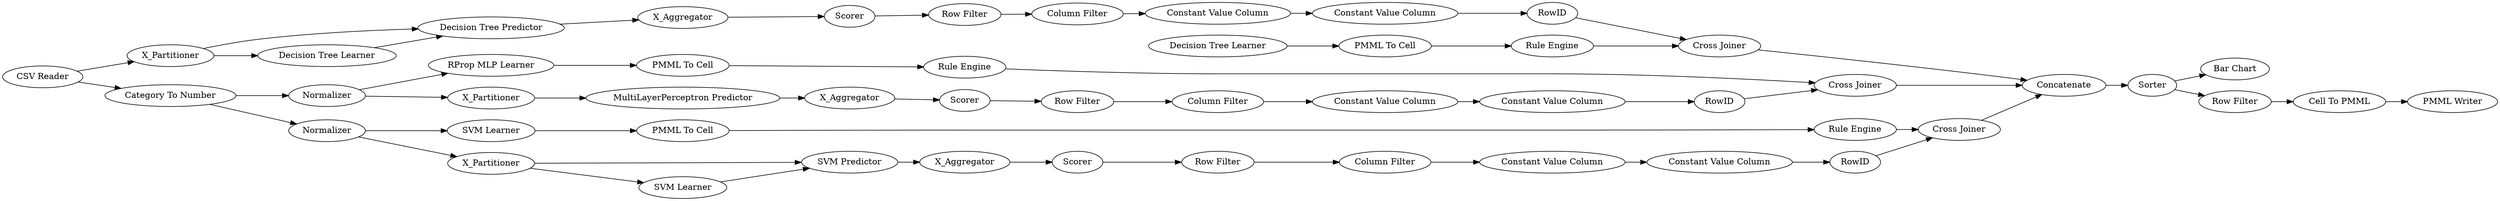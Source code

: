digraph {
	"-8202257977654118645_60" [label=Concatenate]
	"-5826086662783349289_294" [label="Column Filter"]
	"5090418192048614108_34" [label="Rule Engine"]
	"8167872539762997314_35" [label="Rule Engine"]
	"-8202257977654118645_59" [label="Bar Chart"]
	"-8202257977654118645_53" [label="Row Filter"]
	"-659641640116298301_2" [label=X_Partitioner]
	"-5004450019351032163_294" [label="Column Filter"]
	"-8202257977654118645_54" [label="Cell To PMML"]
	"-5826086662783349289_292" [label="Constant Value Column"]
	"-8202257977654118645_52" [label=Sorter]
	"-5004450019351032163_293" [label=RowID]
	"-8202257977654118645_61" [label="PMML Writer"]
	"-2787735565790721337_32" [label="SVM Predictor"]
	"-5826086662783349289_293" [label=RowID]
	"5090418192048614108_22" [label="PMML To Cell"]
	"-1235306666503637353_7" [label=X_Aggregator]
	"-5004450019351032163_290" [label="Constant Value Column"]
	"-659641640116298301_38" [label="Cross Joiner"]
	"5090418192048614108_35" [label="RProp MLP Learner"]
	"-567108429342311258_34" [label="Rule Engine"]
	"-2787735565790721337_40" [label=Normalizer]
	"-4960815452112421886_9" [label="Row Filter"]
	"-1235306666503637353_32" [label="MultiLayerPerceptron Predictor"]
	"-567108429342311258_33" [label="Decision Tree Learner"]
	"-4960815452112421886_292" [label="Constant Value Column"]
	"-4960815452112421886_293" [label=RowID]
	"-1235306666503637353_38" [label="Cross Joiner"]
	"8167872539762997314_34" [label="PMML To Cell"]
	"-1235306666503637353_40" [label=Scorer]
	"-2787735565790721337_7" [label=X_Aggregator]
	"-5004450019351032163_9" [label="Row Filter"]
	"-2787735565790721337_39" [label="Cross Joiner"]
	"-8202257977654118645_62" [label="CSV Reader"]
	"-2787735565790721337_2" [label=X_Partitioner]
	"-1235306666503637353_39" [label=Normalizer]
	"-1235306666503637353_2" [label=X_Partitioner]
	"-5826086662783349289_290" [label="Constant Value Column"]
	"-659641640116298301_31" [label="Decision Tree Learner"]
	"-4960815452112421886_290" [label="Constant Value Column"]
	"8167872539762997314_33" [label="SVM Learner"]
	"-567108429342311258_28" [label="PMML To Cell"]
	"-659641640116298301_39" [label=Scorer]
	"-4960815452112421886_294" [label="Column Filter"]
	"-659641640116298301_7" [label=X_Aggregator]
	"-5004450019351032163_292" [label="Constant Value Column"]
	"-659641640116298301_32" [label="Decision Tree Predictor"]
	"-2787735565790721337_31" [label="SVM Learner"]
	"-2787735565790721337_41" [label=Scorer]
	"-5826086662783349289_9" [label="Row Filter"]
	"-8202257977654118645_58" [label="Category To Number"]
	"-567108429342311258_34" -> "-659641640116298301_38"
	"-1235306666503637353_38" -> "-8202257977654118645_60"
	"-2787735565790721337_40" -> "-2787735565790721337_2"
	"-659641640116298301_39" -> "-5826086662783349289_9"
	"-567108429342311258_33" -> "-567108429342311258_28"
	"-2787735565790721337_40" -> "8167872539762997314_33"
	"-659641640116298301_7" -> "-659641640116298301_39"
	"-5826086662783349289_292" -> "-5826086662783349289_293"
	"-8202257977654118645_58" -> "-1235306666503637353_39"
	"-5004450019351032163_293" -> "-2787735565790721337_39"
	"-4960815452112421886_290" -> "-4960815452112421886_292"
	"8167872539762997314_35" -> "-2787735565790721337_39"
	"-5004450019351032163_292" -> "-5004450019351032163_293"
	"-5826086662783349289_9" -> "-5826086662783349289_294"
	"-1235306666503637353_7" -> "-1235306666503637353_40"
	"-8202257977654118645_62" -> "-8202257977654118645_58"
	"-8202257977654118645_54" -> "-8202257977654118645_61"
	"-659641640116298301_31" -> "-659641640116298301_32"
	"-659641640116298301_2" -> "-659641640116298301_31"
	"-5004450019351032163_294" -> "-5004450019351032163_290"
	"-8202257977654118645_52" -> "-8202257977654118645_59"
	"-1235306666503637353_40" -> "-4960815452112421886_9"
	"-4960815452112421886_293" -> "-1235306666503637353_38"
	"-5004450019351032163_290" -> "-5004450019351032163_292"
	"-8202257977654118645_58" -> "-2787735565790721337_40"
	"-8202257977654118645_60" -> "-8202257977654118645_52"
	"-2787735565790721337_7" -> "-2787735565790721337_41"
	"5090418192048614108_34" -> "-1235306666503637353_38"
	"-1235306666503637353_39" -> "-1235306666503637353_2"
	"-567108429342311258_28" -> "-567108429342311258_34"
	"-5826086662783349289_294" -> "-5826086662783349289_290"
	"-2787735565790721337_2" -> "-2787735565790721337_32"
	"-2787735565790721337_31" -> "-2787735565790721337_32"
	"-8202257977654118645_53" -> "-8202257977654118645_54"
	"-4960815452112421886_294" -> "-4960815452112421886_290"
	"-5004450019351032163_9" -> "-5004450019351032163_294"
	"8167872539762997314_34" -> "8167872539762997314_35"
	"-8202257977654118645_52" -> "-8202257977654118645_53"
	"5090418192048614108_22" -> "5090418192048614108_34"
	"-2787735565790721337_32" -> "-2787735565790721337_7"
	"-8202257977654118645_62" -> "-659641640116298301_2"
	"5090418192048614108_35" -> "5090418192048614108_22"
	"-659641640116298301_38" -> "-8202257977654118645_60"
	"8167872539762997314_33" -> "8167872539762997314_34"
	"-1235306666503637353_39" -> "5090418192048614108_35"
	"-2787735565790721337_41" -> "-5004450019351032163_9"
	"-1235306666503637353_32" -> "-1235306666503637353_7"
	"-5826086662783349289_290" -> "-5826086662783349289_292"
	"-4960815452112421886_9" -> "-4960815452112421886_294"
	"-1235306666503637353_2" -> "-1235306666503637353_32"
	"-5826086662783349289_293" -> "-659641640116298301_38"
	"-2787735565790721337_39" -> "-8202257977654118645_60"
	"-2787735565790721337_2" -> "-2787735565790721337_31"
	"-659641640116298301_32" -> "-659641640116298301_7"
	"-659641640116298301_2" -> "-659641640116298301_32"
	"-4960815452112421886_292" -> "-4960815452112421886_293"
	rankdir=LR
}
